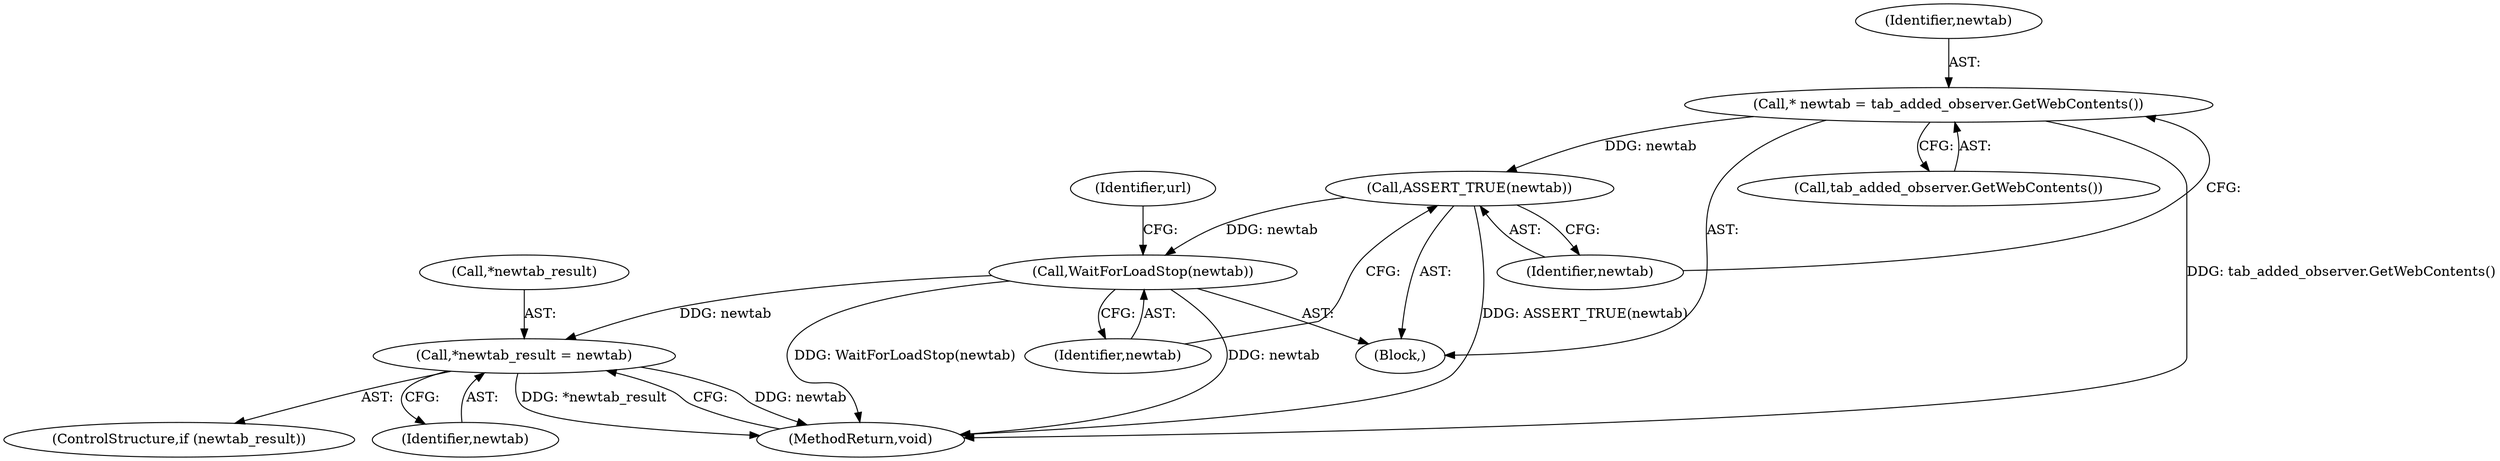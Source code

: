 digraph "0_Chrome_f1afce25b3f94d8bddec69b08ffbc29b989ad844_1@pointer" {
"1000116" [label="(Call,* newtab = tab_added_observer.GetWebContents())"];
"1000119" [label="(Call,ASSERT_TRUE(newtab))"];
"1000121" [label="(Call,WaitForLoadStop(newtab))"];
"1000139" [label="(Call,*newtab_result = newtab)"];
"1000122" [label="(Identifier,newtab)"];
"1000119" [label="(Call,ASSERT_TRUE(newtab))"];
"1000105" [label="(Block,)"];
"1000121" [label="(Call,WaitForLoadStop(newtab))"];
"1000139" [label="(Call,*newtab_result = newtab)"];
"1000120" [label="(Identifier,newtab)"];
"1000116" [label="(Call,* newtab = tab_added_observer.GetWebContents())"];
"1000118" [label="(Call,tab_added_observer.GetWebContents())"];
"1000143" [label="(MethodReturn,void)"];
"1000137" [label="(ControlStructure,if (newtab_result))"];
"1000140" [label="(Call,*newtab_result)"];
"1000142" [label="(Identifier,newtab)"];
"1000124" [label="(Identifier,url)"];
"1000117" [label="(Identifier,newtab)"];
"1000116" -> "1000105"  [label="AST: "];
"1000116" -> "1000118"  [label="CFG: "];
"1000117" -> "1000116"  [label="AST: "];
"1000118" -> "1000116"  [label="AST: "];
"1000120" -> "1000116"  [label="CFG: "];
"1000116" -> "1000143"  [label="DDG: tab_added_observer.GetWebContents()"];
"1000116" -> "1000119"  [label="DDG: newtab"];
"1000119" -> "1000105"  [label="AST: "];
"1000119" -> "1000120"  [label="CFG: "];
"1000120" -> "1000119"  [label="AST: "];
"1000122" -> "1000119"  [label="CFG: "];
"1000119" -> "1000143"  [label="DDG: ASSERT_TRUE(newtab)"];
"1000119" -> "1000121"  [label="DDG: newtab"];
"1000121" -> "1000105"  [label="AST: "];
"1000121" -> "1000122"  [label="CFG: "];
"1000122" -> "1000121"  [label="AST: "];
"1000124" -> "1000121"  [label="CFG: "];
"1000121" -> "1000143"  [label="DDG: WaitForLoadStop(newtab)"];
"1000121" -> "1000143"  [label="DDG: newtab"];
"1000121" -> "1000139"  [label="DDG: newtab"];
"1000139" -> "1000137"  [label="AST: "];
"1000139" -> "1000142"  [label="CFG: "];
"1000140" -> "1000139"  [label="AST: "];
"1000142" -> "1000139"  [label="AST: "];
"1000143" -> "1000139"  [label="CFG: "];
"1000139" -> "1000143"  [label="DDG: newtab"];
"1000139" -> "1000143"  [label="DDG: *newtab_result"];
}
